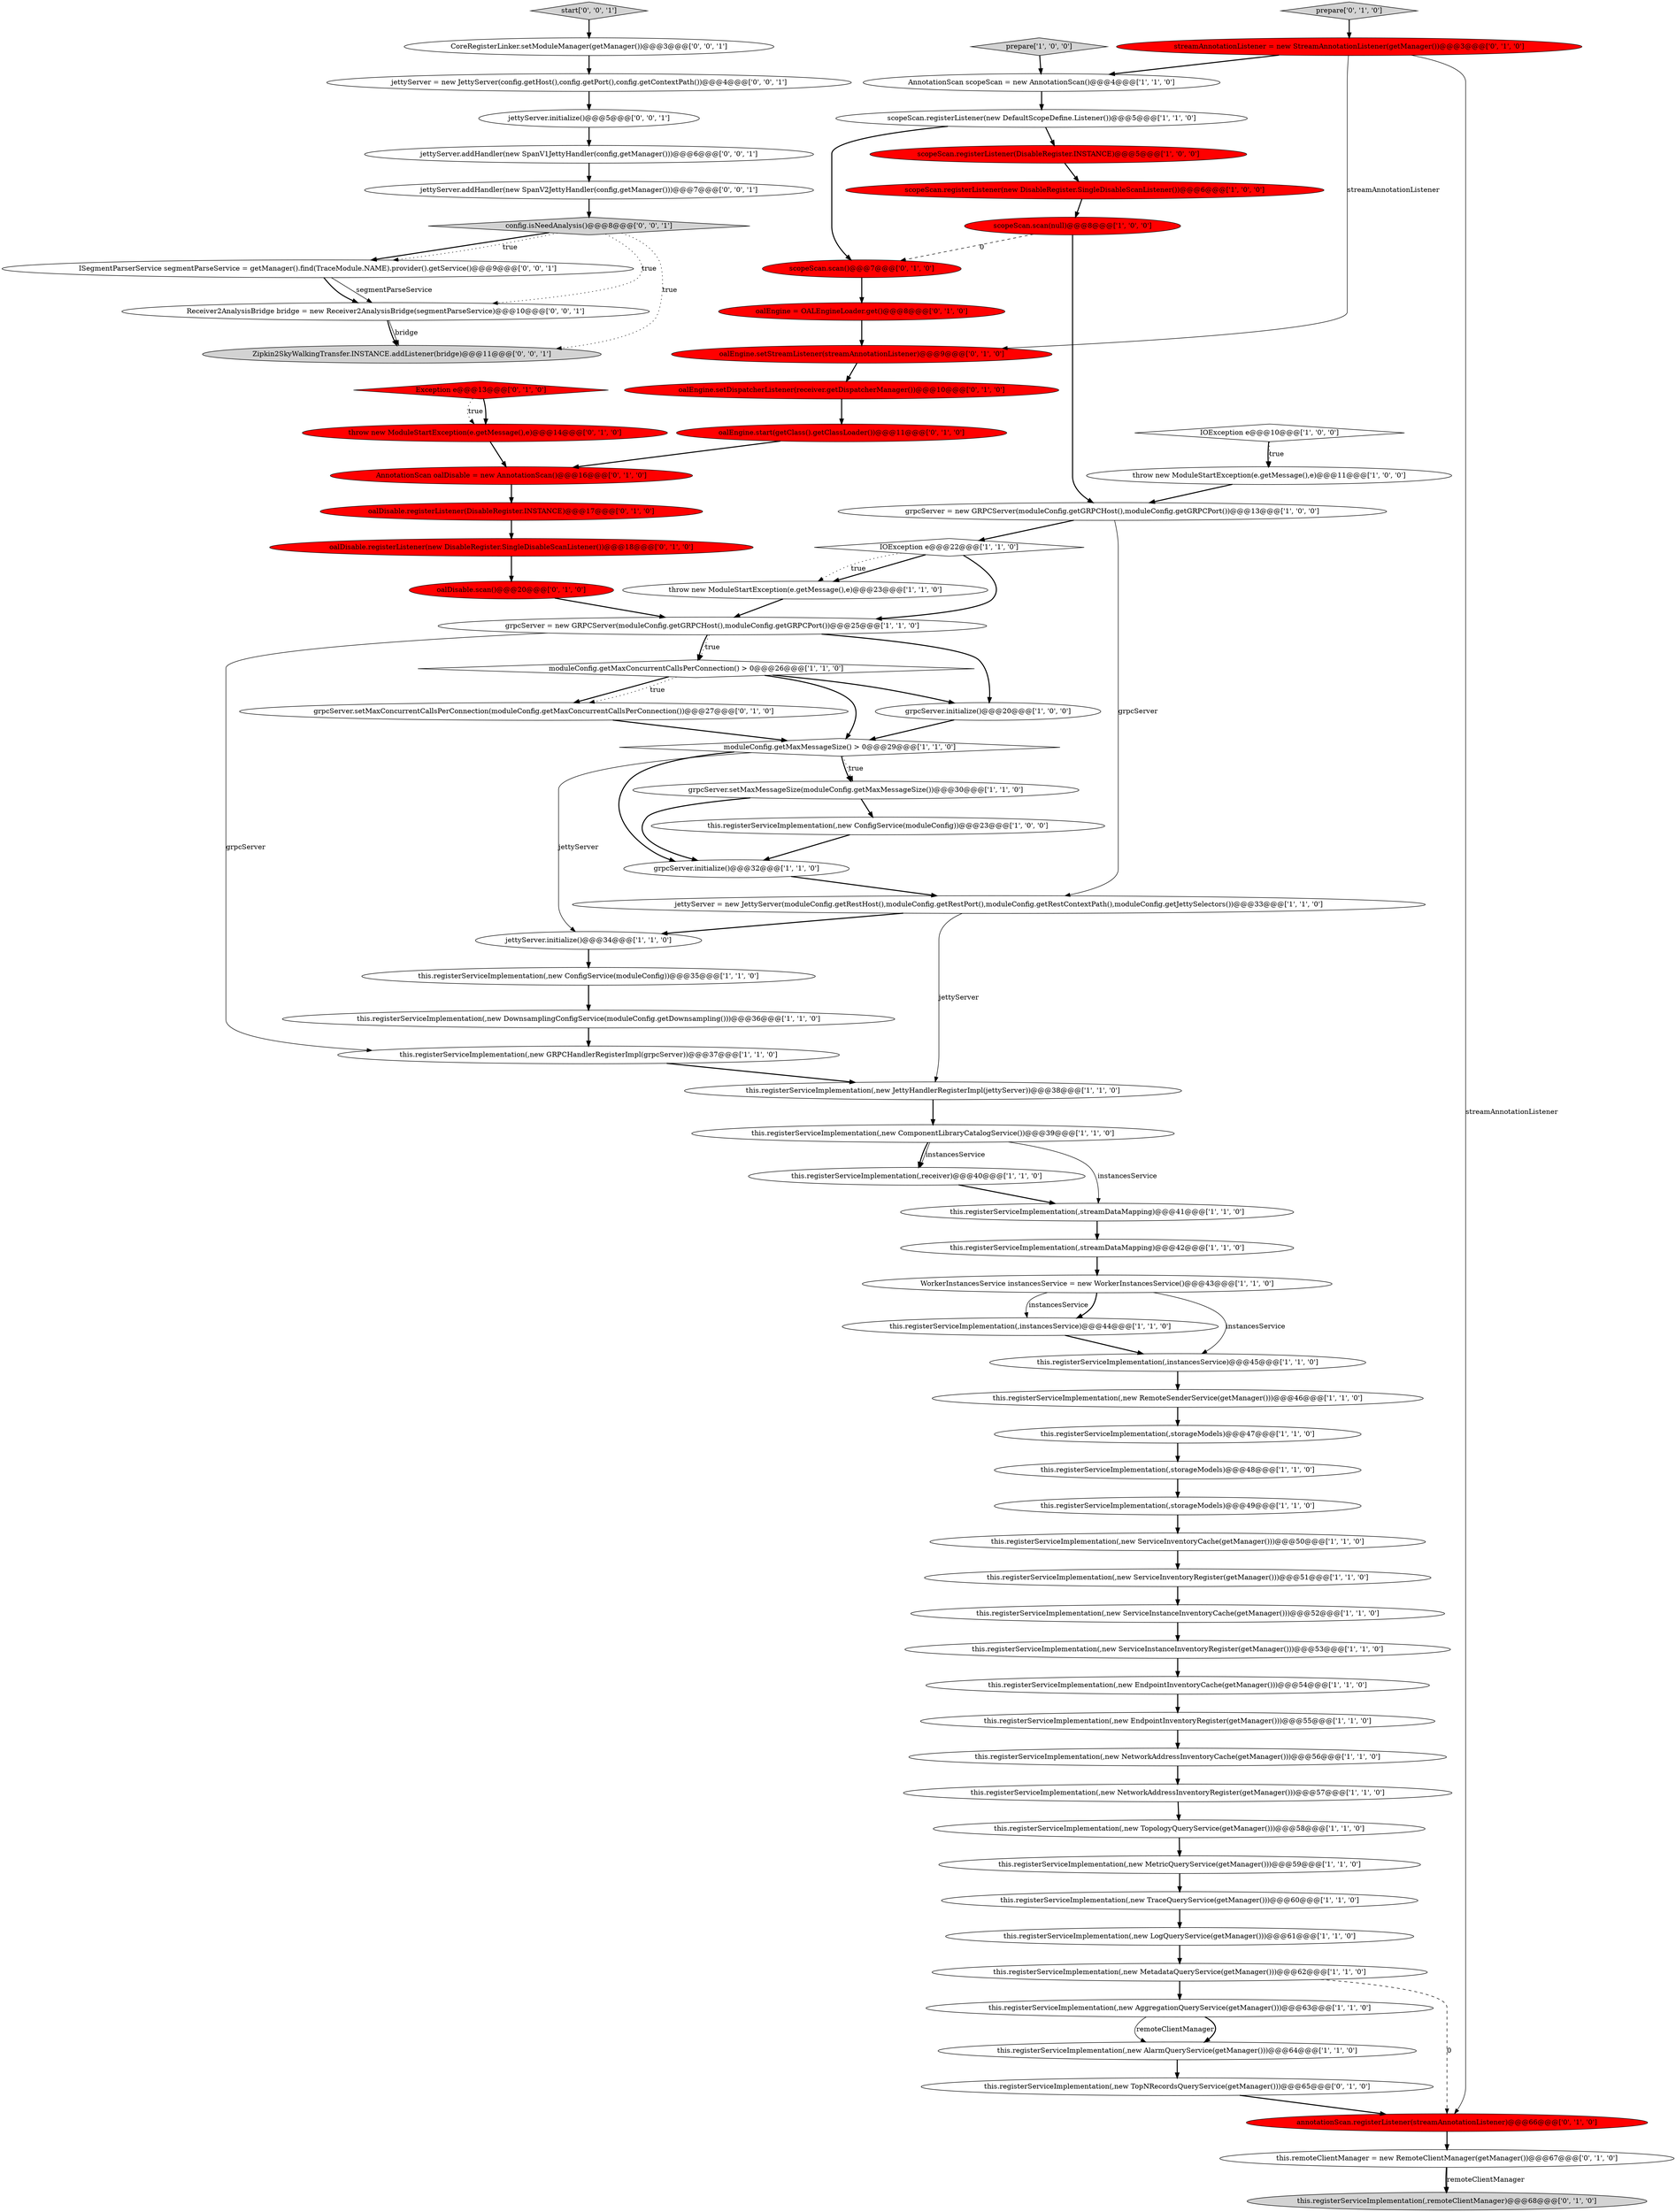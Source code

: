 digraph {
70 [style = filled, label = "jettyServer.addHandler(new SpanV2JettyHandler(config,getManager()))@@@7@@@['0', '0', '1']", fillcolor = white, shape = ellipse image = "AAA0AAABBB3BBB"];
25 [style = filled, label = "scopeScan.registerListener(new DefaultScopeDefine.Listener())@@@5@@@['1', '1', '0']", fillcolor = white, shape = ellipse image = "AAA0AAABBB1BBB"];
33 [style = filled, label = "this.registerServiceImplementation(,new AlarmQueryService(getManager()))@@@64@@@['1', '1', '0']", fillcolor = white, shape = ellipse image = "AAA0AAABBB1BBB"];
11 [style = filled, label = "grpcServer.setMaxMessageSize(moduleConfig.getMaxMessageSize())@@@30@@@['1', '1', '0']", fillcolor = white, shape = ellipse image = "AAA0AAABBB1BBB"];
15 [style = filled, label = "scopeScan.registerListener(new DisableRegister.SingleDisableScanListener())@@@6@@@['1', '0', '0']", fillcolor = red, shape = ellipse image = "AAA1AAABBB1BBB"];
41 [style = filled, label = "this.registerServiceImplementation(,instancesService)@@@45@@@['1', '1', '0']", fillcolor = white, shape = ellipse image = "AAA0AAABBB1BBB"];
49 [style = filled, label = "this.registerServiceImplementation(,new DownsamplingConfigService(moduleConfig.getDownsampling()))@@@36@@@['1', '1', '0']", fillcolor = white, shape = ellipse image = "AAA0AAABBB1BBB"];
34 [style = filled, label = "this.registerServiceImplementation(,new MetricQueryService(getManager()))@@@59@@@['1', '1', '0']", fillcolor = white, shape = ellipse image = "AAA0AAABBB1BBB"];
39 [style = filled, label = "this.registerServiceImplementation(,new TopologyQueryService(getManager()))@@@58@@@['1', '1', '0']", fillcolor = white, shape = ellipse image = "AAA0AAABBB1BBB"];
2 [style = filled, label = "moduleConfig.getMaxConcurrentCallsPerConnection() > 0@@@26@@@['1', '1', '0']", fillcolor = white, shape = diamond image = "AAA0AAABBB1BBB"];
54 [style = filled, label = "grpcServer.setMaxConcurrentCallsPerConnection(moduleConfig.getMaxConcurrentCallsPerConnection())@@@27@@@['0', '1', '0']", fillcolor = white, shape = ellipse image = "AAA0AAABBB2BBB"];
56 [style = filled, label = "oalEngine.start(getClass().getClassLoader())@@@11@@@['0', '1', '0']", fillcolor = red, shape = ellipse image = "AAA1AAABBB2BBB"];
75 [style = filled, label = "ISegmentParserService segmentParseService = getManager().find(TraceModule.NAME).provider().getService()@@@9@@@['0', '0', '1']", fillcolor = white, shape = ellipse image = "AAA0AAABBB3BBB"];
5 [style = filled, label = "grpcServer.initialize()@@@20@@@['1', '0', '0']", fillcolor = white, shape = ellipse image = "AAA0AAABBB1BBB"];
47 [style = filled, label = "this.registerServiceImplementation(,new GRPCHandlerRegisterImpl(grpcServer))@@@37@@@['1', '1', '0']", fillcolor = white, shape = ellipse image = "AAA0AAABBB1BBB"];
63 [style = filled, label = "oalEngine.setDispatcherListener(receiver.getDispatcherManager())@@@10@@@['0', '1', '0']", fillcolor = red, shape = ellipse image = "AAA1AAABBB2BBB"];
16 [style = filled, label = "this.registerServiceImplementation(,new AggregationQueryService(getManager()))@@@63@@@['1', '1', '0']", fillcolor = white, shape = ellipse image = "AAA0AAABBB1BBB"];
55 [style = filled, label = "prepare['0', '1', '0']", fillcolor = lightgray, shape = diamond image = "AAA0AAABBB2BBB"];
64 [style = filled, label = "this.registerServiceImplementation(,new TopNRecordsQueryService(getManager()))@@@65@@@['0', '1', '0']", fillcolor = white, shape = ellipse image = "AAA0AAABBB2BBB"];
38 [style = filled, label = "throw new ModuleStartException(e.getMessage(),e)@@@11@@@['1', '0', '0']", fillcolor = white, shape = ellipse image = "AAA0AAABBB1BBB"];
14 [style = filled, label = "this.registerServiceImplementation(,instancesService)@@@44@@@['1', '1', '0']", fillcolor = white, shape = ellipse image = "AAA0AAABBB1BBB"];
23 [style = filled, label = "this.registerServiceImplementation(,streamDataMapping)@@@41@@@['1', '1', '0']", fillcolor = white, shape = ellipse image = "AAA0AAABBB1BBB"];
6 [style = filled, label = "this.registerServiceImplementation(,storageModels)@@@48@@@['1', '1', '0']", fillcolor = white, shape = ellipse image = "AAA0AAABBB1BBB"];
42 [style = filled, label = "this.registerServiceImplementation(,new ServiceInstanceInventoryRegister(getManager()))@@@53@@@['1', '1', '0']", fillcolor = white, shape = ellipse image = "AAA0AAABBB1BBB"];
1 [style = filled, label = "this.registerServiceImplementation(,new ServiceInstanceInventoryCache(getManager()))@@@52@@@['1', '1', '0']", fillcolor = white, shape = ellipse image = "AAA0AAABBB1BBB"];
59 [style = filled, label = "this.registerServiceImplementation(,remoteClientManager)@@@68@@@['0', '1', '0']", fillcolor = lightgray, shape = ellipse image = "AAA0AAABBB2BBB"];
71 [style = filled, label = "config.isNeedAnalysis()@@@8@@@['0', '0', '1']", fillcolor = lightgray, shape = diamond image = "AAA0AAABBB3BBB"];
12 [style = filled, label = "jettyServer = new JettyServer(moduleConfig.getRestHost(),moduleConfig.getRestPort(),moduleConfig.getRestContextPath(),moduleConfig.getJettySelectors())@@@33@@@['1', '1', '0']", fillcolor = white, shape = ellipse image = "AAA0AAABBB1BBB"];
19 [style = filled, label = "grpcServer.initialize()@@@32@@@['1', '1', '0']", fillcolor = white, shape = ellipse image = "AAA0AAABBB1BBB"];
22 [style = filled, label = "IOException e@@@10@@@['1', '0', '0']", fillcolor = white, shape = diamond image = "AAA0AAABBB1BBB"];
53 [style = filled, label = "oalEngine = OALEngineLoader.get()@@@8@@@['0', '1', '0']", fillcolor = red, shape = ellipse image = "AAA1AAABBB2BBB"];
69 [style = filled, label = "jettyServer.addHandler(new SpanV1JettyHandler(config,getManager()))@@@6@@@['0', '0', '1']", fillcolor = white, shape = ellipse image = "AAA0AAABBB3BBB"];
76 [style = filled, label = "start['0', '0', '1']", fillcolor = lightgray, shape = diamond image = "AAA0AAABBB3BBB"];
32 [style = filled, label = "this.registerServiceImplementation(,new EndpointInventoryRegister(getManager()))@@@55@@@['1', '1', '0']", fillcolor = white, shape = ellipse image = "AAA0AAABBB1BBB"];
67 [style = filled, label = "throw new ModuleStartException(e.getMessage(),e)@@@14@@@['0', '1', '0']", fillcolor = red, shape = ellipse image = "AAA1AAABBB2BBB"];
9 [style = filled, label = "this.registerServiceImplementation(,new RemoteSenderService(getManager()))@@@46@@@['1', '1', '0']", fillcolor = white, shape = ellipse image = "AAA0AAABBB1BBB"];
52 [style = filled, label = "scopeScan.scan()@@@7@@@['0', '1', '0']", fillcolor = red, shape = ellipse image = "AAA1AAABBB2BBB"];
4 [style = filled, label = "throw new ModuleStartException(e.getMessage(),e)@@@23@@@['1', '1', '0']", fillcolor = white, shape = ellipse image = "AAA0AAABBB1BBB"];
73 [style = filled, label = "jettyServer.initialize()@@@5@@@['0', '0', '1']", fillcolor = white, shape = ellipse image = "AAA0AAABBB3BBB"];
65 [style = filled, label = "AnnotationScan oalDisable = new AnnotationScan()@@@16@@@['0', '1', '0']", fillcolor = red, shape = ellipse image = "AAA1AAABBB2BBB"];
58 [style = filled, label = "oalEngine.setStreamListener(streamAnnotationListener)@@@9@@@['0', '1', '0']", fillcolor = red, shape = ellipse image = "AAA1AAABBB2BBB"];
44 [style = filled, label = "this.registerServiceImplementation(,new LogQueryService(getManager()))@@@61@@@['1', '1', '0']", fillcolor = white, shape = ellipse image = "AAA0AAABBB1BBB"];
0 [style = filled, label = "scopeScan.registerListener(DisableRegister.INSTANCE)@@@5@@@['1', '0', '0']", fillcolor = red, shape = ellipse image = "AAA1AAABBB1BBB"];
8 [style = filled, label = "this.registerServiceImplementation(,new ServiceInventoryCache(getManager()))@@@50@@@['1', '1', '0']", fillcolor = white, shape = ellipse image = "AAA0AAABBB1BBB"];
24 [style = filled, label = "WorkerInstancesService instancesService = new WorkerInstancesService()@@@43@@@['1', '1', '0']", fillcolor = white, shape = ellipse image = "AAA0AAABBB1BBB"];
37 [style = filled, label = "this.registerServiceImplementation(,new NetworkAddressInventoryCache(getManager()))@@@56@@@['1', '1', '0']", fillcolor = white, shape = ellipse image = "AAA0AAABBB1BBB"];
21 [style = filled, label = "prepare['1', '0', '0']", fillcolor = lightgray, shape = diamond image = "AAA0AAABBB1BBB"];
17 [style = filled, label = "this.registerServiceImplementation(,new JettyHandlerRegisterImpl(jettyServer))@@@38@@@['1', '1', '0']", fillcolor = white, shape = ellipse image = "AAA0AAABBB1BBB"];
10 [style = filled, label = "this.registerServiceImplementation(,new ServiceInventoryRegister(getManager()))@@@51@@@['1', '1', '0']", fillcolor = white, shape = ellipse image = "AAA0AAABBB1BBB"];
36 [style = filled, label = "IOException e@@@22@@@['1', '1', '0']", fillcolor = white, shape = diamond image = "AAA0AAABBB1BBB"];
60 [style = filled, label = "streamAnnotationListener = new StreamAnnotationListener(getManager())@@@3@@@['0', '1', '0']", fillcolor = red, shape = ellipse image = "AAA1AAABBB2BBB"];
13 [style = filled, label = "this.registerServiceImplementation(,storageModels)@@@49@@@['1', '1', '0']", fillcolor = white, shape = ellipse image = "AAA0AAABBB1BBB"];
7 [style = filled, label = "this.registerServiceImplementation(,new ConfigService(moduleConfig))@@@23@@@['1', '0', '0']", fillcolor = white, shape = ellipse image = "AAA0AAABBB1BBB"];
51 [style = filled, label = "annotationScan.registerListener(streamAnnotationListener)@@@66@@@['0', '1', '0']", fillcolor = red, shape = ellipse image = "AAA1AAABBB2BBB"];
30 [style = filled, label = "this.registerServiceImplementation(,streamDataMapping)@@@42@@@['1', '1', '0']", fillcolor = white, shape = ellipse image = "AAA0AAABBB1BBB"];
57 [style = filled, label = "Exception e@@@13@@@['0', '1', '0']", fillcolor = red, shape = diamond image = "AAA1AAABBB2BBB"];
72 [style = filled, label = "CoreRegisterLinker.setModuleManager(getManager())@@@3@@@['0', '0', '1']", fillcolor = white, shape = ellipse image = "AAA0AAABBB3BBB"];
61 [style = filled, label = "this.remoteClientManager = new RemoteClientManager(getManager())@@@67@@@['0', '1', '0']", fillcolor = white, shape = ellipse image = "AAA0AAABBB2BBB"];
27 [style = filled, label = "this.registerServiceImplementation(,new ComponentLibraryCatalogService())@@@39@@@['1', '1', '0']", fillcolor = white, shape = ellipse image = "AAA0AAABBB1BBB"];
48 [style = filled, label = "this.registerServiceImplementation(,new NetworkAddressInventoryRegister(getManager()))@@@57@@@['1', '1', '0']", fillcolor = white, shape = ellipse image = "AAA0AAABBB1BBB"];
66 [style = filled, label = "oalDisable.scan()@@@20@@@['0', '1', '0']", fillcolor = red, shape = ellipse image = "AAA1AAABBB2BBB"];
26 [style = filled, label = "this.registerServiceImplementation(,new MetadataQueryService(getManager()))@@@62@@@['1', '1', '0']", fillcolor = white, shape = ellipse image = "AAA0AAABBB1BBB"];
35 [style = filled, label = "scopeScan.scan(null)@@@8@@@['1', '0', '0']", fillcolor = red, shape = ellipse image = "AAA1AAABBB1BBB"];
43 [style = filled, label = "jettyServer.initialize()@@@34@@@['1', '1', '0']", fillcolor = white, shape = ellipse image = "AAA0AAABBB1BBB"];
68 [style = filled, label = "jettyServer = new JettyServer(config.getHost(),config.getPort(),config.getContextPath())@@@4@@@['0', '0', '1']", fillcolor = white, shape = ellipse image = "AAA0AAABBB3BBB"];
50 [style = filled, label = "oalDisable.registerListener(DisableRegister.INSTANCE)@@@17@@@['0', '1', '0']", fillcolor = red, shape = ellipse image = "AAA1AAABBB2BBB"];
20 [style = filled, label = "this.registerServiceImplementation(,receiver)@@@40@@@['1', '1', '0']", fillcolor = white, shape = ellipse image = "AAA0AAABBB1BBB"];
46 [style = filled, label = "this.registerServiceImplementation(,new ConfigService(moduleConfig))@@@35@@@['1', '1', '0']", fillcolor = white, shape = ellipse image = "AAA0AAABBB1BBB"];
74 [style = filled, label = "Receiver2AnalysisBridge bridge = new Receiver2AnalysisBridge(segmentParseService)@@@10@@@['0', '0', '1']", fillcolor = white, shape = ellipse image = "AAA0AAABBB3BBB"];
45 [style = filled, label = "AnnotationScan scopeScan = new AnnotationScan()@@@4@@@['1', '1', '0']", fillcolor = white, shape = ellipse image = "AAA0AAABBB1BBB"];
77 [style = filled, label = "Zipkin2SkyWalkingTransfer.INSTANCE.addListener(bridge)@@@11@@@['0', '0', '1']", fillcolor = lightgray, shape = ellipse image = "AAA0AAABBB3BBB"];
40 [style = filled, label = "moduleConfig.getMaxMessageSize() > 0@@@29@@@['1', '1', '0']", fillcolor = white, shape = diamond image = "AAA0AAABBB1BBB"];
3 [style = filled, label = "grpcServer = new GRPCServer(moduleConfig.getGRPCHost(),moduleConfig.getGRPCPort())@@@13@@@['1', '0', '0']", fillcolor = white, shape = ellipse image = "AAA0AAABBB1BBB"];
29 [style = filled, label = "grpcServer = new GRPCServer(moduleConfig.getGRPCHost(),moduleConfig.getGRPCPort())@@@25@@@['1', '1', '0']", fillcolor = white, shape = ellipse image = "AAA0AAABBB1BBB"];
62 [style = filled, label = "oalDisable.registerListener(new DisableRegister.SingleDisableScanListener())@@@18@@@['0', '1', '0']", fillcolor = red, shape = ellipse image = "AAA1AAABBB2BBB"];
28 [style = filled, label = "this.registerServiceImplementation(,new EndpointInventoryCache(getManager()))@@@54@@@['1', '1', '0']", fillcolor = white, shape = ellipse image = "AAA0AAABBB1BBB"];
31 [style = filled, label = "this.registerServiceImplementation(,storageModels)@@@47@@@['1', '1', '0']", fillcolor = white, shape = ellipse image = "AAA0AAABBB1BBB"];
18 [style = filled, label = "this.registerServiceImplementation(,new TraceQueryService(getManager()))@@@60@@@['1', '1', '0']", fillcolor = white, shape = ellipse image = "AAA0AAABBB1BBB"];
8->10 [style = bold, label=""];
29->5 [style = bold, label=""];
32->37 [style = bold, label=""];
25->52 [style = bold, label=""];
64->51 [style = bold, label=""];
29->2 [style = dotted, label="true"];
36->29 [style = bold, label=""];
34->18 [style = bold, label=""];
53->58 [style = bold, label=""];
41->9 [style = bold, label=""];
63->56 [style = bold, label=""];
3->12 [style = solid, label="grpcServer"];
61->59 [style = bold, label=""];
0->15 [style = bold, label=""];
48->39 [style = bold, label=""];
68->73 [style = bold, label=""];
27->23 [style = solid, label="instancesService"];
3->36 [style = bold, label=""];
29->2 [style = bold, label=""];
40->11 [style = bold, label=""];
45->25 [style = bold, label=""];
18->44 [style = bold, label=""];
31->6 [style = bold, label=""];
57->67 [style = bold, label=""];
65->50 [style = bold, label=""];
51->61 [style = bold, label=""];
70->71 [style = bold, label=""];
22->38 [style = dotted, label="true"];
16->33 [style = solid, label="remoteClientManager"];
37->48 [style = bold, label=""];
50->62 [style = bold, label=""];
12->17 [style = solid, label="jettyServer"];
66->29 [style = bold, label=""];
27->20 [style = solid, label="instancesService"];
71->74 [style = dotted, label="true"];
17->27 [style = bold, label=""];
56->65 [style = bold, label=""];
55->60 [style = bold, label=""];
23->30 [style = bold, label=""];
19->12 [style = bold, label=""];
39->34 [style = bold, label=""];
60->51 [style = solid, label="streamAnnotationListener"];
36->4 [style = bold, label=""];
75->74 [style = bold, label=""];
1->42 [style = bold, label=""];
73->69 [style = bold, label=""];
71->75 [style = bold, label=""];
57->67 [style = dotted, label="true"];
43->46 [style = bold, label=""];
15->35 [style = bold, label=""];
71->77 [style = dotted, label="true"];
61->59 [style = solid, label="remoteClientManager"];
26->16 [style = bold, label=""];
22->38 [style = bold, label=""];
21->45 [style = bold, label=""];
58->63 [style = bold, label=""];
20->23 [style = bold, label=""];
16->33 [style = bold, label=""];
60->58 [style = solid, label="streamAnnotationListener"];
35->52 [style = dashed, label="0"];
74->77 [style = bold, label=""];
10->1 [style = bold, label=""];
27->20 [style = bold, label=""];
74->77 [style = solid, label="bridge"];
25->0 [style = bold, label=""];
30->24 [style = bold, label=""];
54->40 [style = bold, label=""];
35->3 [style = bold, label=""];
9->31 [style = bold, label=""];
40->19 [style = bold, label=""];
71->75 [style = dotted, label="true"];
4->29 [style = bold, label=""];
75->74 [style = solid, label="segmentParseService"];
62->66 [style = bold, label=""];
38->3 [style = bold, label=""];
28->32 [style = bold, label=""];
6->13 [style = bold, label=""];
24->41 [style = solid, label="instancesService"];
2->54 [style = bold, label=""];
12->43 [style = bold, label=""];
5->40 [style = bold, label=""];
42->28 [style = bold, label=""];
2->54 [style = dotted, label="true"];
7->19 [style = bold, label=""];
14->41 [style = bold, label=""];
40->43 [style = solid, label="jettyServer"];
2->5 [style = bold, label=""];
26->51 [style = dashed, label="0"];
52->53 [style = bold, label=""];
46->49 [style = bold, label=""];
2->40 [style = bold, label=""];
11->19 [style = bold, label=""];
67->65 [style = bold, label=""];
36->4 [style = dotted, label="true"];
24->14 [style = bold, label=""];
49->47 [style = bold, label=""];
60->45 [style = bold, label=""];
29->47 [style = solid, label="grpcServer"];
76->72 [style = bold, label=""];
44->26 [style = bold, label=""];
40->11 [style = dotted, label="true"];
24->14 [style = solid, label="instancesService"];
69->70 [style = bold, label=""];
47->17 [style = bold, label=""];
13->8 [style = bold, label=""];
33->64 [style = bold, label=""];
72->68 [style = bold, label=""];
11->7 [style = bold, label=""];
}
